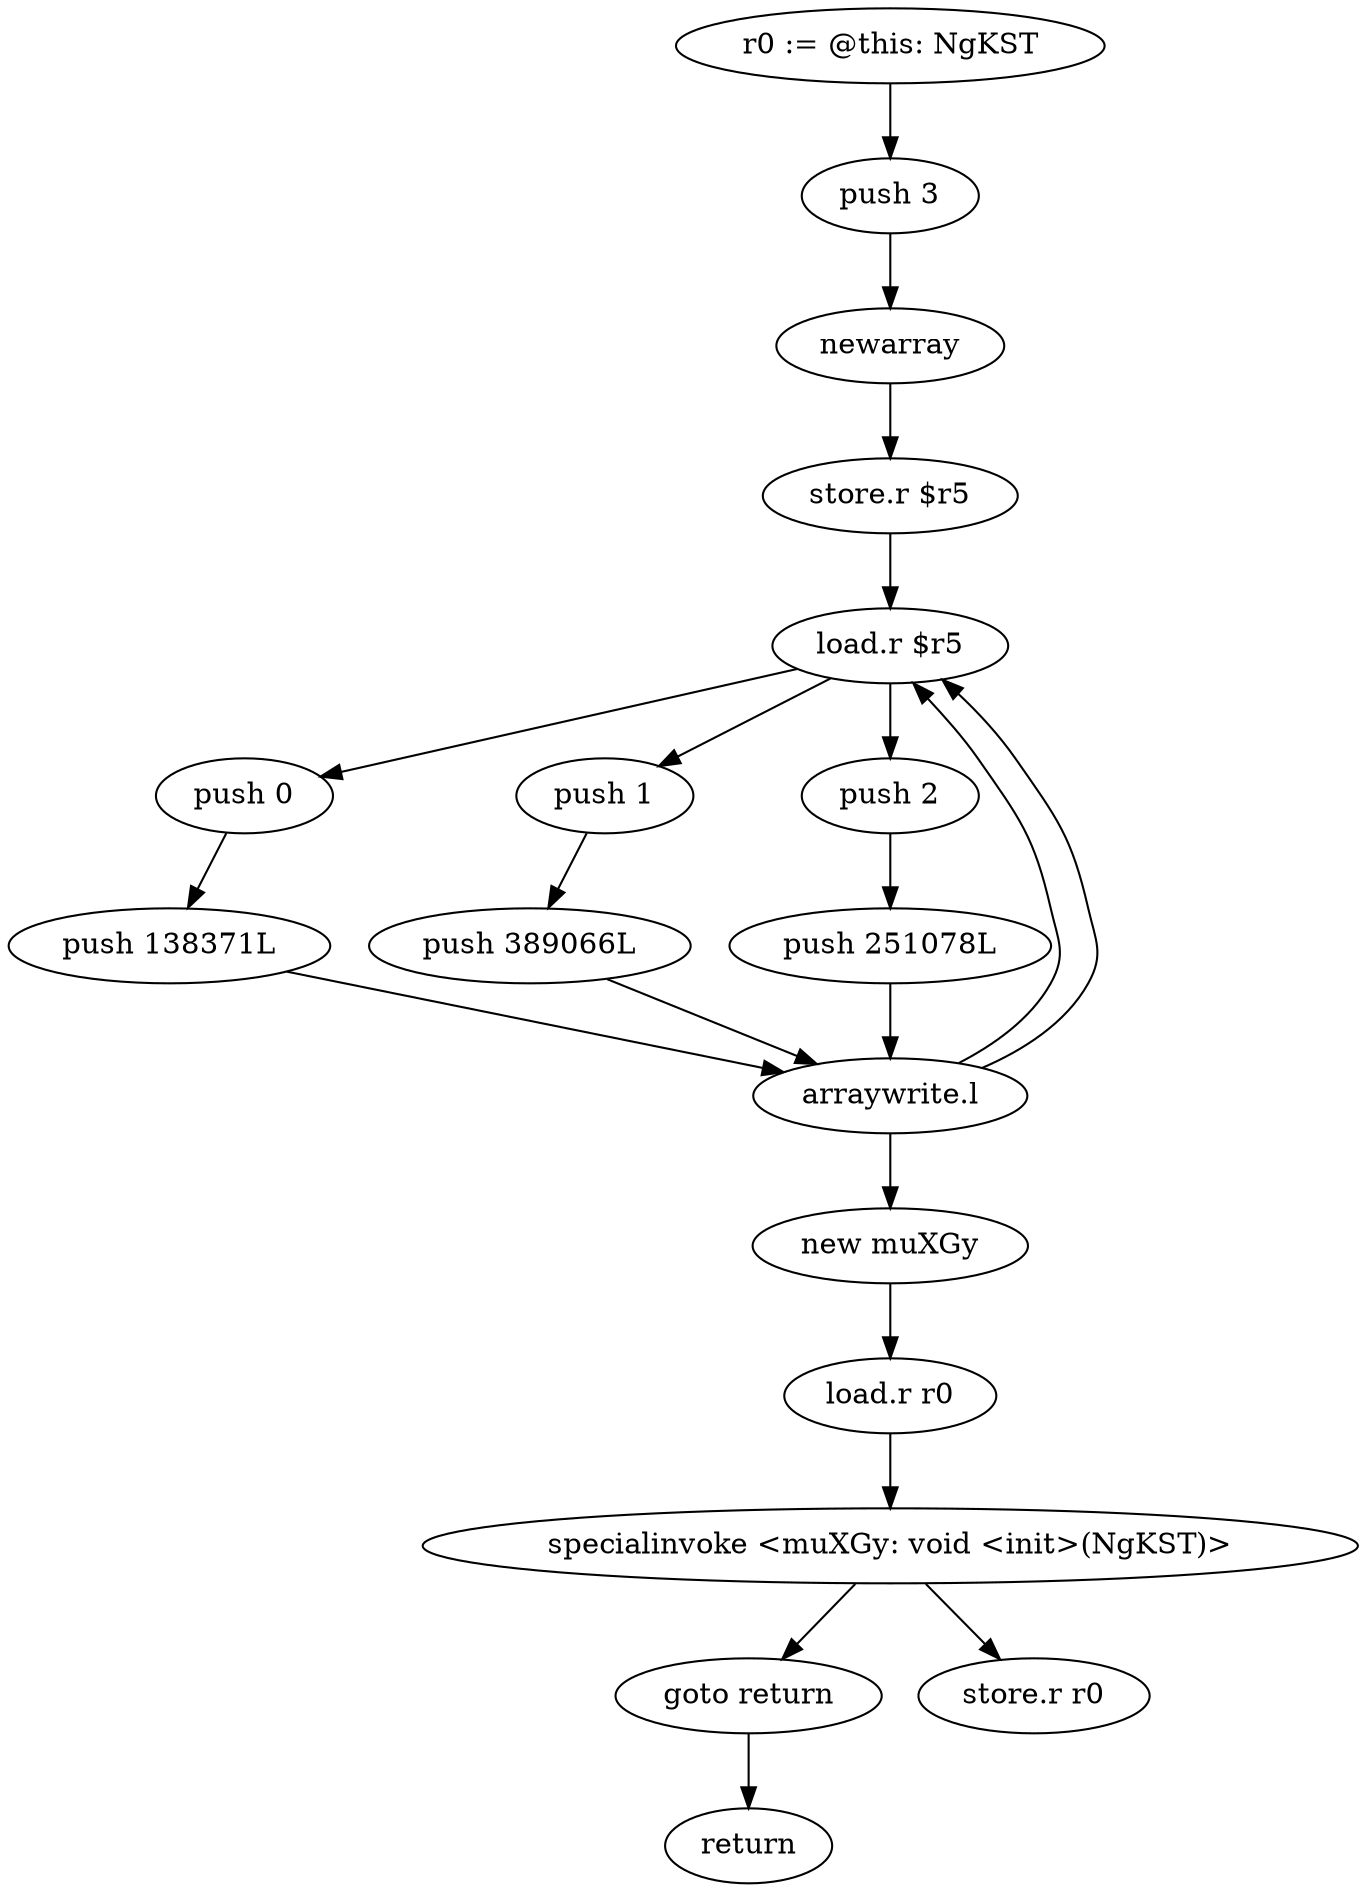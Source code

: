 digraph "" {
    "r0 := @this: NgKST"
    "push 3"
    "r0 := @this: NgKST"->"push 3";
    "newarray"
    "push 3"->"newarray";
    "store.r $r5"
    "newarray"->"store.r $r5";
    "load.r $r5"
    "store.r $r5"->"load.r $r5";
    "push 0"
    "load.r $r5"->"push 0";
    "push 138371L"
    "push 0"->"push 138371L";
    "arraywrite.l"
    "push 138371L"->"arraywrite.l";
    "arraywrite.l"->"load.r $r5";
    "push 1"
    "load.r $r5"->"push 1";
    "push 389066L"
    "push 1"->"push 389066L";
    "push 389066L"->"arraywrite.l";
    "arraywrite.l"->"load.r $r5";
    "push 2"
    "load.r $r5"->"push 2";
    "push 251078L"
    "push 2"->"push 251078L";
    "push 251078L"->"arraywrite.l";
    "new muXGy"
    "arraywrite.l"->"new muXGy";
    "load.r r0"
    "new muXGy"->"load.r r0";
    "specialinvoke <muXGy: void <init>(NgKST)>"
    "load.r r0"->"specialinvoke <muXGy: void <init>(NgKST)>";
    "goto return"
    "specialinvoke <muXGy: void <init>(NgKST)>"->"goto return";
    "return"
    "goto return"->"return";
    "store.r r0"
    "specialinvoke <muXGy: void <init>(NgKST)>"->"store.r r0";
}
